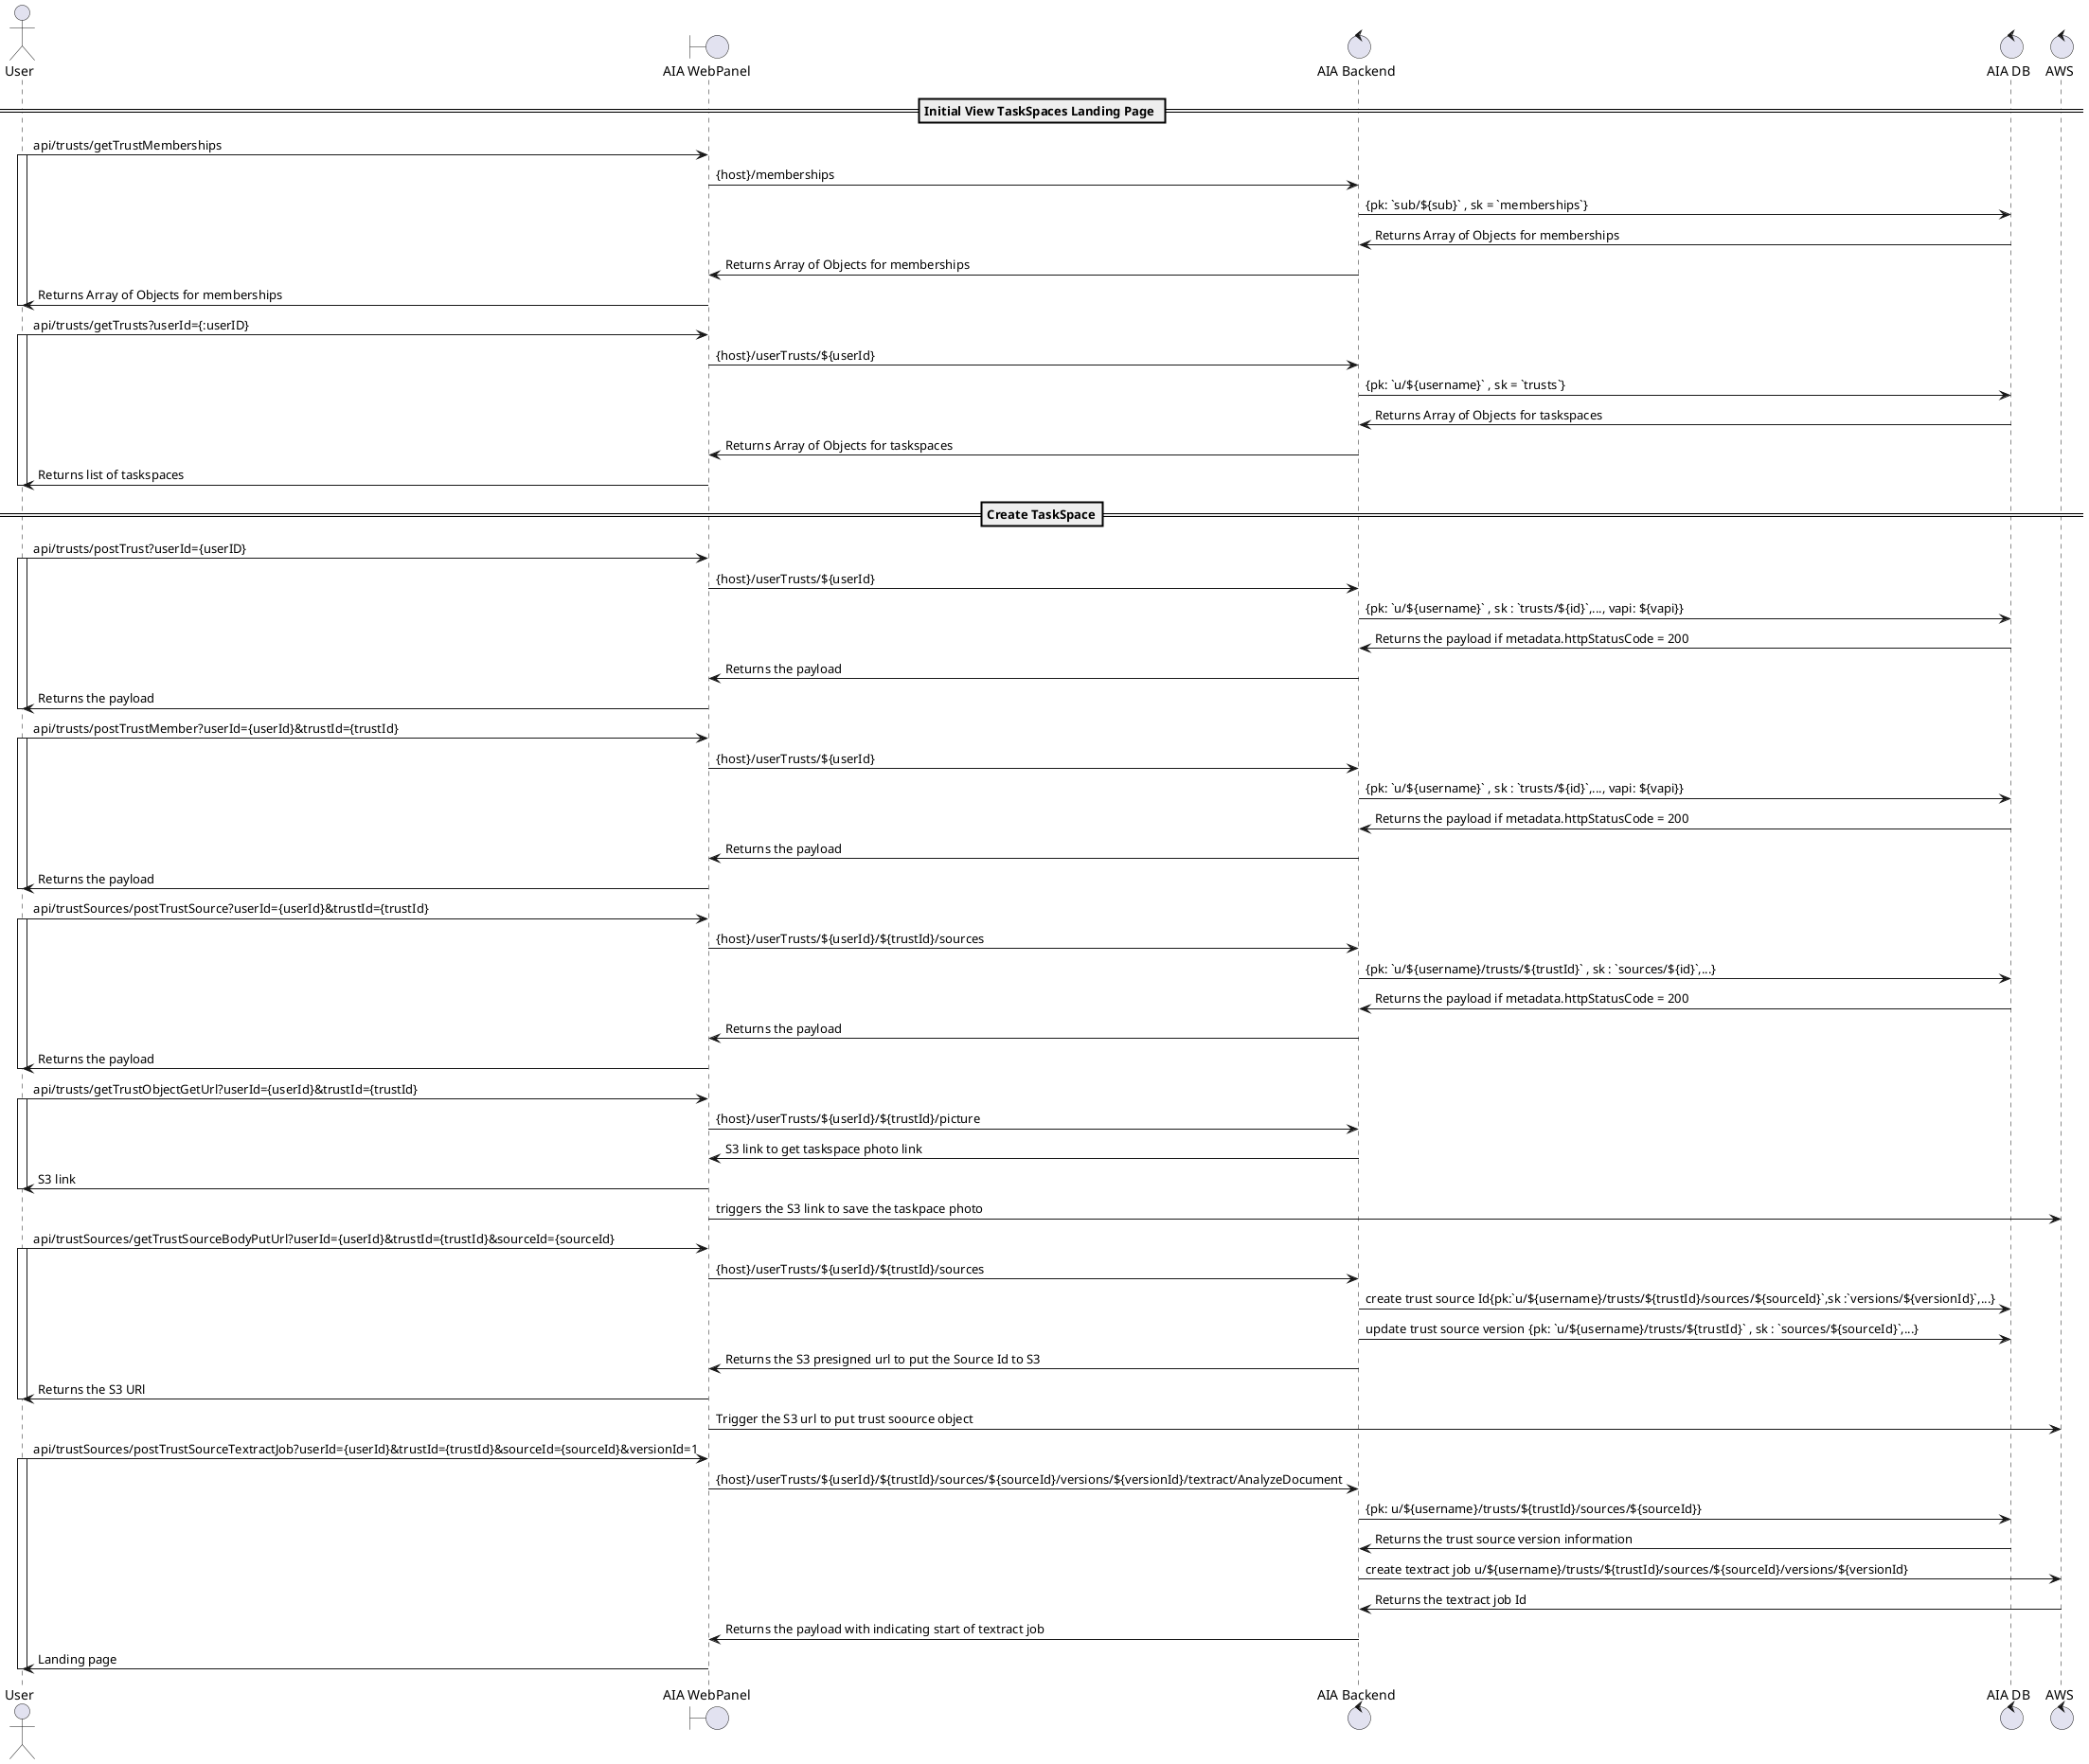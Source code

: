 @startuml AI Assist- Workflow
actor       User              as user
boundary    "AIA WebPanel"    as webpanel
control     "AIA Backend"     as backend
control     "AIA DB"          as db
control     "AWS"             as aws

== Initial View TaskSpaces Landing Page ==

user -> webpanel: api/trusts/getTrustMemberships
activate user
webpanel -> backend : {host}/memberships
backend -> db : {pk: `sub/${sub}` , sk = `memberships`}
backend <- db : Returns Array of Objects for memberships
webpanel <- backend : Returns Array of Objects for memberships
user <- webpanel: Returns Array of Objects for memberships
deactivate user


user -> webpanel: api/trusts/getTrusts?userId={:userID}
activate user
webpanel -> backend : {host}/userTrusts/${userId}
backend -> db : {pk: `u/${username}` , sk = `trusts`}
backend <- db : Returns Array of Objects for taskspaces
webpanel <- backend : Returns Array of Objects for taskspaces
user <- webpanel: Returns list of taskspaces
deactivate user


==Create TaskSpace==

user -> webpanel: api/trusts/postTrust?userId={userID}
activate user
webpanel -> backend : {host}/userTrusts/${userId}
backend -> db : {pk: `u/${username}` , sk : `trusts/${id}`,..., vapi: ${vapi}}
backend <- db : Returns the payload if metadata.httpStatusCode = 200
webpanel <- backend : Returns the payload
user <- webpanel: Returns the payload
deactivate user

user -> webpanel: api/trusts/postTrustMember?userId={userId}&trustId={trustId}
activate user
webpanel -> backend : {host}/userTrusts/${userId}
backend -> db : {pk: `u/${username}` , sk : `trusts/${id}`,..., vapi: ${vapi}}
backend <- db : Returns the payload if metadata.httpStatusCode = 200
webpanel <- backend : Returns the payload
user <- webpanel: Returns the payload
deactivate user



user -> webpanel: api/trustSources/postTrustSource?userId={userId}&trustId={trustId}
activate user
webpanel -> backend : {host}/userTrusts/${userId}/${trustId}/sources
backend -> db : {pk: `u/${username}/trusts/${trustId}` , sk : `sources/${id}`,...}
backend <- db : Returns the payload if metadata.httpStatusCode = 200
webpanel <- backend : Returns the payload
user <- webpanel: Returns the payload
deactivate user

user -> webpanel: api/trusts/getTrustObjectGetUrl?userId={userId}&trustId={trustId}
activate user
webpanel -> backend : {host}/userTrusts/${userId}/${trustId}/picture
backend -> webpanel : S3 link to get taskspace photo link
user <- webpanel: S3 link
deactivate user
webpanel -> aws : triggers the S3 link to save the taskpace photo


user -> webpanel: api/trustSources/getTrustSourceBodyPutUrl?userId={userId}&trustId={trustId}&sourceId={sourceId}
activate user
webpanel -> backend : {host}/userTrusts/${userId}/${trustId}/sources
backend -> db : create trust source Id{pk:`u/${username}/trusts/${trustId}/sources/${sourceId}`,sk :`versions/${versionId}`,...}
backend -> db : update trust source version {pk: `u/${username}/trusts/${trustId}` , sk : `sources/${sourceId}`,...}
webpanel <- backend : Returns the S3 presigned url to put the Source Id to S3
user <- webpanel: Returns the S3 URl
deactivate user

webpanel -> aws : Trigger the S3 url to put trust soource object


user -> webpanel: api/trustSources/postTrustSourceTextractJob?userId={userId}&trustId={trustId}&sourceId={sourceId}&versionId=1
activate user
webpanel -> backend : {host}/userTrusts/${userId}/${trustId}/sources/${sourceId}/versions/${versionId}/textract/AnalyzeDocument
backend -> db : {pk: u/${username}/trusts/${trustId}/sources/${sourceId}}
backend <- db : Returns the trust source version information
backend -> aws: create textract job u/${username}/trusts/${trustId}/sources/${sourceId}/versions/${versionId}
backend <- aws : Returns the textract job Id
webpanel <- backend: Returns the payload with indicating start of textract job
user <-webpanel : Landing page
deactivate user

@enduml